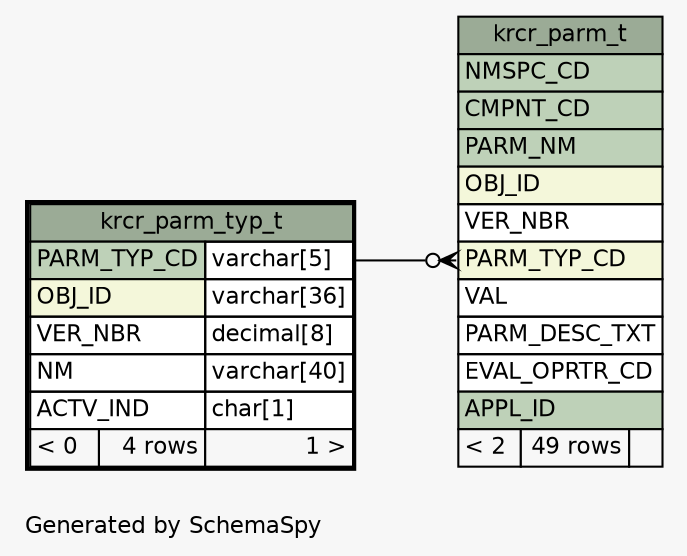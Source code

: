 // dot 2.28.0 on Mac OS X 10.7.2
// SchemaSpy rev 590
digraph "oneDegreeRelationshipsDiagram" {
  graph [
    rankdir="RL"
    bgcolor="#f7f7f7"
    label="\nGenerated by SchemaSpy"
    labeljust="l"
    nodesep="0.18"
    ranksep="0.46"
    fontname="Helvetica"
    fontsize="11"
  ];
  node [
    fontname="Helvetica"
    fontsize="11"
    shape="plaintext"
  ];
  edge [
    arrowsize="0.8"
  ];
  "krcr_parm_t":"PARM_TYP_CD":w -> "krcr_parm_typ_t":"PARM_TYP_CD.type":e [arrowhead=none dir=back arrowtail=crowodot];
  "krcr_parm_t" [
    label=<
    <TABLE BORDER="0" CELLBORDER="1" CELLSPACING="0" BGCOLOR="#ffffff">
      <TR><TD COLSPAN="3" BGCOLOR="#9bab96" ALIGN="CENTER">krcr_parm_t</TD></TR>
      <TR><TD PORT="NMSPC_CD" COLSPAN="3" BGCOLOR="#bed1b8" ALIGN="LEFT">NMSPC_CD</TD></TR>
      <TR><TD PORT="CMPNT_CD" COLSPAN="3" BGCOLOR="#bed1b8" ALIGN="LEFT">CMPNT_CD</TD></TR>
      <TR><TD PORT="PARM_NM" COLSPAN="3" BGCOLOR="#bed1b8" ALIGN="LEFT">PARM_NM</TD></TR>
      <TR><TD PORT="OBJ_ID" COLSPAN="3" BGCOLOR="#f4f7da" ALIGN="LEFT">OBJ_ID</TD></TR>
      <TR><TD PORT="VER_NBR" COLSPAN="3" ALIGN="LEFT">VER_NBR</TD></TR>
      <TR><TD PORT="PARM_TYP_CD" COLSPAN="3" BGCOLOR="#f4f7da" ALIGN="LEFT">PARM_TYP_CD</TD></TR>
      <TR><TD PORT="VAL" COLSPAN="3" ALIGN="LEFT">VAL</TD></TR>
      <TR><TD PORT="PARM_DESC_TXT" COLSPAN="3" ALIGN="LEFT">PARM_DESC_TXT</TD></TR>
      <TR><TD PORT="EVAL_OPRTR_CD" COLSPAN="3" ALIGN="LEFT">EVAL_OPRTR_CD</TD></TR>
      <TR><TD PORT="APPL_ID" COLSPAN="3" BGCOLOR="#bed1b8" ALIGN="LEFT">APPL_ID</TD></TR>
      <TR><TD ALIGN="LEFT" BGCOLOR="#f7f7f7">&lt; 2</TD><TD ALIGN="RIGHT" BGCOLOR="#f7f7f7">49 rows</TD><TD ALIGN="RIGHT" BGCOLOR="#f7f7f7">  </TD></TR>
    </TABLE>>
    URL="krcr_parm_t.html"
    tooltip="krcr_parm_t"
  ];
  "krcr_parm_typ_t" [
    label=<
    <TABLE BORDER="2" CELLBORDER="1" CELLSPACING="0" BGCOLOR="#ffffff">
      <TR><TD COLSPAN="3" BGCOLOR="#9bab96" ALIGN="CENTER">krcr_parm_typ_t</TD></TR>
      <TR><TD PORT="PARM_TYP_CD" COLSPAN="2" BGCOLOR="#bed1b8" ALIGN="LEFT">PARM_TYP_CD</TD><TD PORT="PARM_TYP_CD.type" ALIGN="LEFT">varchar[5]</TD></TR>
      <TR><TD PORT="OBJ_ID" COLSPAN="2" BGCOLOR="#f4f7da" ALIGN="LEFT">OBJ_ID</TD><TD PORT="OBJ_ID.type" ALIGN="LEFT">varchar[36]</TD></TR>
      <TR><TD PORT="VER_NBR" COLSPAN="2" ALIGN="LEFT">VER_NBR</TD><TD PORT="VER_NBR.type" ALIGN="LEFT">decimal[8]</TD></TR>
      <TR><TD PORT="NM" COLSPAN="2" ALIGN="LEFT">NM</TD><TD PORT="NM.type" ALIGN="LEFT">varchar[40]</TD></TR>
      <TR><TD PORT="ACTV_IND" COLSPAN="2" ALIGN="LEFT">ACTV_IND</TD><TD PORT="ACTV_IND.type" ALIGN="LEFT">char[1]</TD></TR>
      <TR><TD ALIGN="LEFT" BGCOLOR="#f7f7f7">&lt; 0</TD><TD ALIGN="RIGHT" BGCOLOR="#f7f7f7">4 rows</TD><TD ALIGN="RIGHT" BGCOLOR="#f7f7f7">1 &gt;</TD></TR>
    </TABLE>>
    URL="krcr_parm_typ_t.html"
    tooltip="krcr_parm_typ_t"
  ];
}
